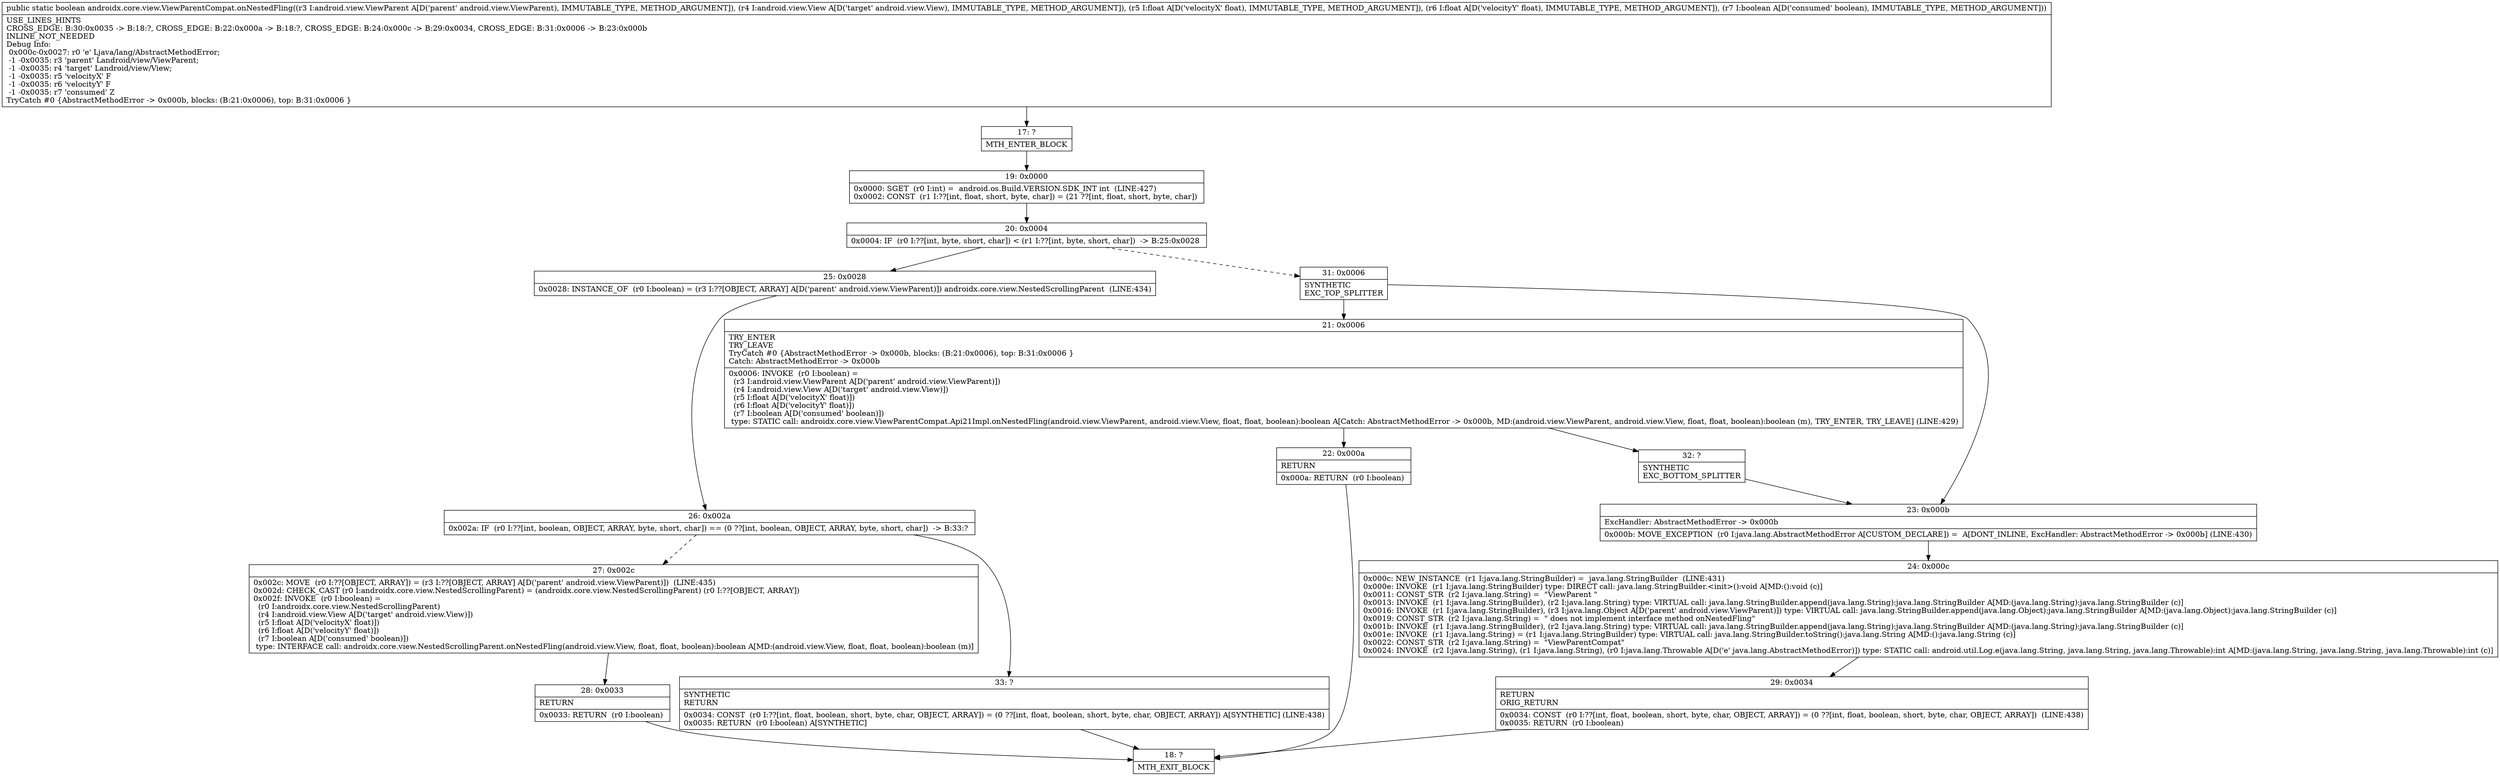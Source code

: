 digraph "CFG forandroidx.core.view.ViewParentCompat.onNestedFling(Landroid\/view\/ViewParent;Landroid\/view\/View;FFZ)Z" {
Node_17 [shape=record,label="{17\:\ ?|MTH_ENTER_BLOCK\l}"];
Node_19 [shape=record,label="{19\:\ 0x0000|0x0000: SGET  (r0 I:int) =  android.os.Build.VERSION.SDK_INT int  (LINE:427)\l0x0002: CONST  (r1 I:??[int, float, short, byte, char]) = (21 ??[int, float, short, byte, char]) \l}"];
Node_20 [shape=record,label="{20\:\ 0x0004|0x0004: IF  (r0 I:??[int, byte, short, char]) \< (r1 I:??[int, byte, short, char])  \-\> B:25:0x0028 \l}"];
Node_25 [shape=record,label="{25\:\ 0x0028|0x0028: INSTANCE_OF  (r0 I:boolean) = (r3 I:??[OBJECT, ARRAY] A[D('parent' android.view.ViewParent)]) androidx.core.view.NestedScrollingParent  (LINE:434)\l}"];
Node_26 [shape=record,label="{26\:\ 0x002a|0x002a: IF  (r0 I:??[int, boolean, OBJECT, ARRAY, byte, short, char]) == (0 ??[int, boolean, OBJECT, ARRAY, byte, short, char])  \-\> B:33:? \l}"];
Node_27 [shape=record,label="{27\:\ 0x002c|0x002c: MOVE  (r0 I:??[OBJECT, ARRAY]) = (r3 I:??[OBJECT, ARRAY] A[D('parent' android.view.ViewParent)])  (LINE:435)\l0x002d: CHECK_CAST (r0 I:androidx.core.view.NestedScrollingParent) = (androidx.core.view.NestedScrollingParent) (r0 I:??[OBJECT, ARRAY]) \l0x002f: INVOKE  (r0 I:boolean) = \l  (r0 I:androidx.core.view.NestedScrollingParent)\l  (r4 I:android.view.View A[D('target' android.view.View)])\l  (r5 I:float A[D('velocityX' float)])\l  (r6 I:float A[D('velocityY' float)])\l  (r7 I:boolean A[D('consumed' boolean)])\l type: INTERFACE call: androidx.core.view.NestedScrollingParent.onNestedFling(android.view.View, float, float, boolean):boolean A[MD:(android.view.View, float, float, boolean):boolean (m)]\l}"];
Node_28 [shape=record,label="{28\:\ 0x0033|RETURN\l|0x0033: RETURN  (r0 I:boolean) \l}"];
Node_18 [shape=record,label="{18\:\ ?|MTH_EXIT_BLOCK\l}"];
Node_33 [shape=record,label="{33\:\ ?|SYNTHETIC\lRETURN\l|0x0034: CONST  (r0 I:??[int, float, boolean, short, byte, char, OBJECT, ARRAY]) = (0 ??[int, float, boolean, short, byte, char, OBJECT, ARRAY]) A[SYNTHETIC] (LINE:438)\l0x0035: RETURN  (r0 I:boolean) A[SYNTHETIC]\l}"];
Node_31 [shape=record,label="{31\:\ 0x0006|SYNTHETIC\lEXC_TOP_SPLITTER\l}"];
Node_21 [shape=record,label="{21\:\ 0x0006|TRY_ENTER\lTRY_LEAVE\lTryCatch #0 \{AbstractMethodError \-\> 0x000b, blocks: (B:21:0x0006), top: B:31:0x0006 \}\lCatch: AbstractMethodError \-\> 0x000b\l|0x0006: INVOKE  (r0 I:boolean) = \l  (r3 I:android.view.ViewParent A[D('parent' android.view.ViewParent)])\l  (r4 I:android.view.View A[D('target' android.view.View)])\l  (r5 I:float A[D('velocityX' float)])\l  (r6 I:float A[D('velocityY' float)])\l  (r7 I:boolean A[D('consumed' boolean)])\l type: STATIC call: androidx.core.view.ViewParentCompat.Api21Impl.onNestedFling(android.view.ViewParent, android.view.View, float, float, boolean):boolean A[Catch: AbstractMethodError \-\> 0x000b, MD:(android.view.ViewParent, android.view.View, float, float, boolean):boolean (m), TRY_ENTER, TRY_LEAVE] (LINE:429)\l}"];
Node_22 [shape=record,label="{22\:\ 0x000a|RETURN\l|0x000a: RETURN  (r0 I:boolean) \l}"];
Node_32 [shape=record,label="{32\:\ ?|SYNTHETIC\lEXC_BOTTOM_SPLITTER\l}"];
Node_23 [shape=record,label="{23\:\ 0x000b|ExcHandler: AbstractMethodError \-\> 0x000b\l|0x000b: MOVE_EXCEPTION  (r0 I:java.lang.AbstractMethodError A[CUSTOM_DECLARE]) =  A[DONT_INLINE, ExcHandler: AbstractMethodError \-\> 0x000b] (LINE:430)\l}"];
Node_24 [shape=record,label="{24\:\ 0x000c|0x000c: NEW_INSTANCE  (r1 I:java.lang.StringBuilder) =  java.lang.StringBuilder  (LINE:431)\l0x000e: INVOKE  (r1 I:java.lang.StringBuilder) type: DIRECT call: java.lang.StringBuilder.\<init\>():void A[MD:():void (c)]\l0x0011: CONST_STR  (r2 I:java.lang.String) =  \"ViewParent \" \l0x0013: INVOKE  (r1 I:java.lang.StringBuilder), (r2 I:java.lang.String) type: VIRTUAL call: java.lang.StringBuilder.append(java.lang.String):java.lang.StringBuilder A[MD:(java.lang.String):java.lang.StringBuilder (c)]\l0x0016: INVOKE  (r1 I:java.lang.StringBuilder), (r3 I:java.lang.Object A[D('parent' android.view.ViewParent)]) type: VIRTUAL call: java.lang.StringBuilder.append(java.lang.Object):java.lang.StringBuilder A[MD:(java.lang.Object):java.lang.StringBuilder (c)]\l0x0019: CONST_STR  (r2 I:java.lang.String) =  \" does not implement interface method onNestedFling\" \l0x001b: INVOKE  (r1 I:java.lang.StringBuilder), (r2 I:java.lang.String) type: VIRTUAL call: java.lang.StringBuilder.append(java.lang.String):java.lang.StringBuilder A[MD:(java.lang.String):java.lang.StringBuilder (c)]\l0x001e: INVOKE  (r1 I:java.lang.String) = (r1 I:java.lang.StringBuilder) type: VIRTUAL call: java.lang.StringBuilder.toString():java.lang.String A[MD:():java.lang.String (c)]\l0x0022: CONST_STR  (r2 I:java.lang.String) =  \"ViewParentCompat\" \l0x0024: INVOKE  (r2 I:java.lang.String), (r1 I:java.lang.String), (r0 I:java.lang.Throwable A[D('e' java.lang.AbstractMethodError)]) type: STATIC call: android.util.Log.e(java.lang.String, java.lang.String, java.lang.Throwable):int A[MD:(java.lang.String, java.lang.String, java.lang.Throwable):int (c)]\l}"];
Node_29 [shape=record,label="{29\:\ 0x0034|RETURN\lORIG_RETURN\l|0x0034: CONST  (r0 I:??[int, float, boolean, short, byte, char, OBJECT, ARRAY]) = (0 ??[int, float, boolean, short, byte, char, OBJECT, ARRAY])  (LINE:438)\l0x0035: RETURN  (r0 I:boolean) \l}"];
MethodNode[shape=record,label="{public static boolean androidx.core.view.ViewParentCompat.onNestedFling((r3 I:android.view.ViewParent A[D('parent' android.view.ViewParent), IMMUTABLE_TYPE, METHOD_ARGUMENT]), (r4 I:android.view.View A[D('target' android.view.View), IMMUTABLE_TYPE, METHOD_ARGUMENT]), (r5 I:float A[D('velocityX' float), IMMUTABLE_TYPE, METHOD_ARGUMENT]), (r6 I:float A[D('velocityY' float), IMMUTABLE_TYPE, METHOD_ARGUMENT]), (r7 I:boolean A[D('consumed' boolean), IMMUTABLE_TYPE, METHOD_ARGUMENT]))  | USE_LINES_HINTS\lCROSS_EDGE: B:30:0x0035 \-\> B:18:?, CROSS_EDGE: B:22:0x000a \-\> B:18:?, CROSS_EDGE: B:24:0x000c \-\> B:29:0x0034, CROSS_EDGE: B:31:0x0006 \-\> B:23:0x000b\lINLINE_NOT_NEEDED\lDebug Info:\l  0x000c\-0x0027: r0 'e' Ljava\/lang\/AbstractMethodError;\l  \-1 \-0x0035: r3 'parent' Landroid\/view\/ViewParent;\l  \-1 \-0x0035: r4 'target' Landroid\/view\/View;\l  \-1 \-0x0035: r5 'velocityX' F\l  \-1 \-0x0035: r6 'velocityY' F\l  \-1 \-0x0035: r7 'consumed' Z\lTryCatch #0 \{AbstractMethodError \-\> 0x000b, blocks: (B:21:0x0006), top: B:31:0x0006 \}\l}"];
MethodNode -> Node_17;Node_17 -> Node_19;
Node_19 -> Node_20;
Node_20 -> Node_25;
Node_20 -> Node_31[style=dashed];
Node_25 -> Node_26;
Node_26 -> Node_27[style=dashed];
Node_26 -> Node_33;
Node_27 -> Node_28;
Node_28 -> Node_18;
Node_33 -> Node_18;
Node_31 -> Node_21;
Node_31 -> Node_23;
Node_21 -> Node_22;
Node_21 -> Node_32;
Node_22 -> Node_18;
Node_32 -> Node_23;
Node_23 -> Node_24;
Node_24 -> Node_29;
Node_29 -> Node_18;
}

